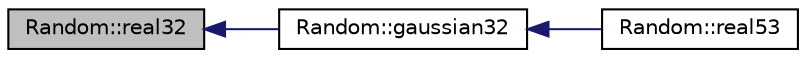 digraph "Random::real32"
{
 // INTERACTIVE_SVG=YES
  edge [fontname="Helvetica",fontsize="10",labelfontname="Helvetica",labelfontsize="10"];
  node [fontname="Helvetica",fontsize="10",shape=record];
  rankdir="LR";
  Node1 [label="Random::real32",height=0.2,width=0.4,color="black", fillcolor="grey75", style="filled", fontcolor="black"];
  Node1 -> Node2 [dir="back",color="midnightblue",fontsize="10",style="solid",fontname="Helvetica"];
  Node2 [label="Random::gaussian32",height=0.2,width=0.4,color="black", fillcolor="white", style="filled",URL="$d2/de7/class_random.html#a5c9db957ac0de0deea84ee3dd8c82775"];
  Node2 -> Node3 [dir="back",color="midnightblue",fontsize="10",style="solid",fontname="Helvetica"];
  Node3 [label="Random::real53",height=0.2,width=0.4,color="black", fillcolor="white", style="filled",URL="$d2/de7/class_random.html#a39123d367648fd4676af02b45ce620d8"];
}
